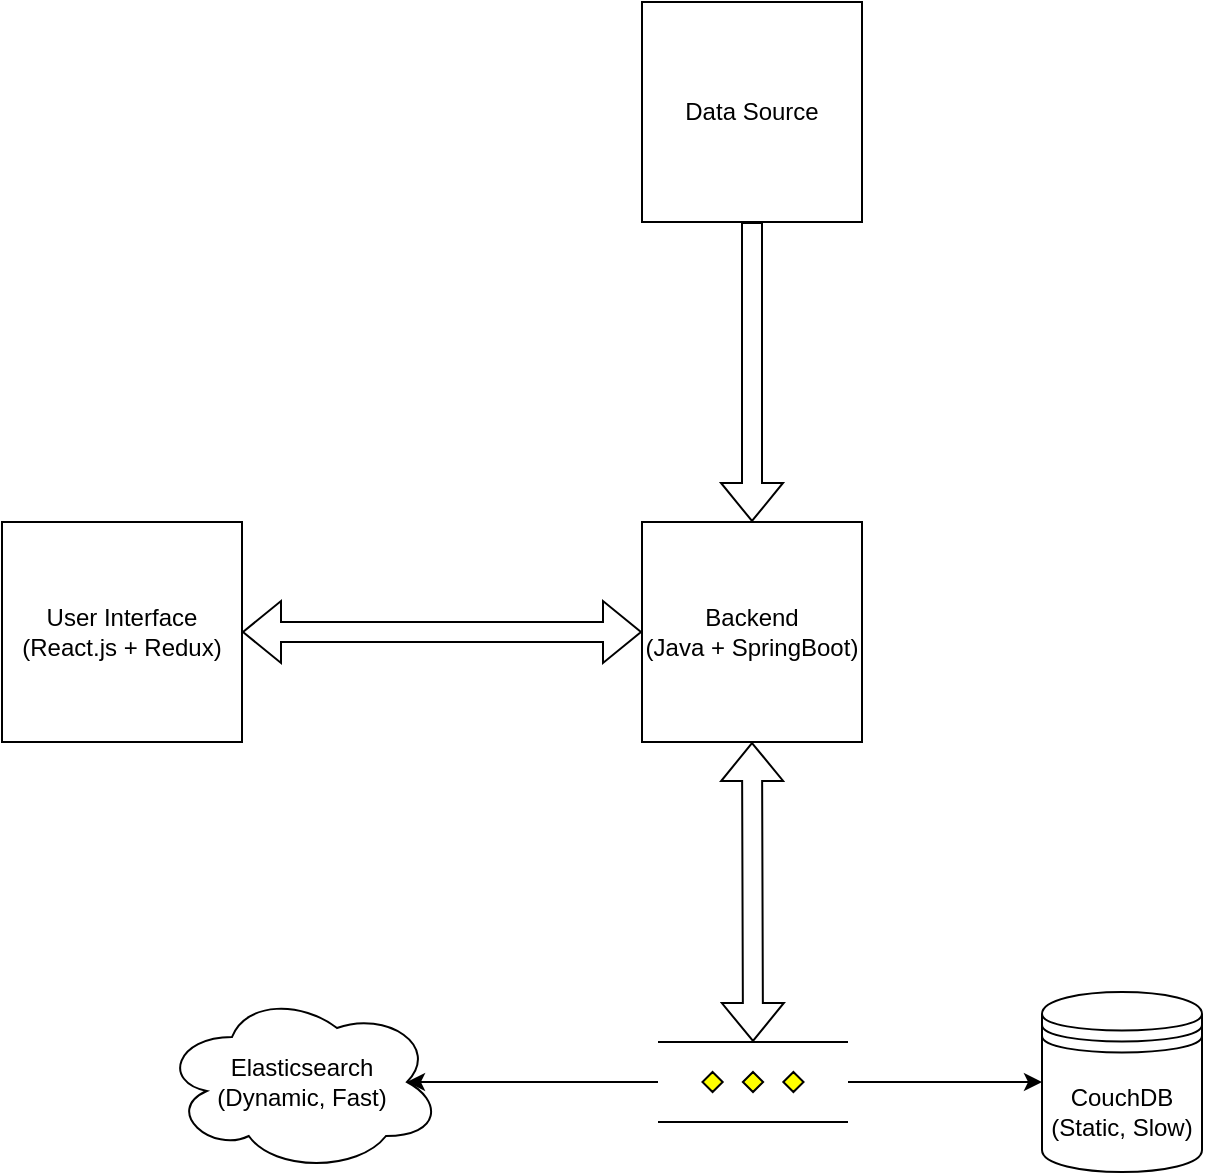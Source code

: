 <mxfile version="18.1.2" type="github">
  <diagram id="C5RBs43oDa-KdzZeNtuy" name="Page-1">
    <mxGraphModel dx="1422" dy="794" grid="0" gridSize="10" guides="1" tooltips="1" connect="1" arrows="1" fold="1" page="1" pageScale="1" pageWidth="827" pageHeight="1169" math="0" shadow="0">
      <root>
        <mxCell id="WIyWlLk6GJQsqaUBKTNV-0" />
        <mxCell id="WIyWlLk6GJQsqaUBKTNV-1" parent="WIyWlLk6GJQsqaUBKTNV-0" />
        <mxCell id="gqHWlStSSSfv893-_D2J-20" value="User Interface&lt;br&gt;(React.js + Redux)" style="rounded=0;whiteSpace=wrap;html=1;" vertex="1" parent="WIyWlLk6GJQsqaUBKTNV-1">
          <mxGeometry x="160" y="730" width="120" height="110" as="geometry" />
        </mxCell>
        <mxCell id="gqHWlStSSSfv893-_D2J-21" value="Backend&lt;br&gt;(Java + SpringBoot)" style="whiteSpace=wrap;html=1;aspect=fixed;" vertex="1" parent="WIyWlLk6GJQsqaUBKTNV-1">
          <mxGeometry x="480" y="730" width="110" height="110" as="geometry" />
        </mxCell>
        <mxCell id="gqHWlStSSSfv893-_D2J-22" value="Data Source" style="rounded=0;whiteSpace=wrap;html=1;" vertex="1" parent="WIyWlLk6GJQsqaUBKTNV-1">
          <mxGeometry x="480" y="470" width="110" height="110" as="geometry" />
        </mxCell>
        <mxCell id="gqHWlStSSSfv893-_D2J-23" value="" style="shape=flexArrow;endArrow=classic;html=1;rounded=0;exitX=0.5;exitY=1;exitDx=0;exitDy=0;entryX=0.5;entryY=0;entryDx=0;entryDy=0;" edge="1" parent="WIyWlLk6GJQsqaUBKTNV-1" source="gqHWlStSSSfv893-_D2J-22" target="gqHWlStSSSfv893-_D2J-21">
          <mxGeometry width="50" height="50" relative="1" as="geometry">
            <mxPoint x="520" y="680" as="sourcePoint" />
            <mxPoint x="570" y="630" as="targetPoint" />
          </mxGeometry>
        </mxCell>
        <mxCell id="gqHWlStSSSfv893-_D2J-24" value="" style="shape=flexArrow;endArrow=classic;startArrow=classic;html=1;rounded=0;entryX=0;entryY=0.5;entryDx=0;entryDy=0;exitX=1;exitY=0.5;exitDx=0;exitDy=0;" edge="1" parent="WIyWlLk6GJQsqaUBKTNV-1" source="gqHWlStSSSfv893-_D2J-20" target="gqHWlStSSSfv893-_D2J-21">
          <mxGeometry width="100" height="100" relative="1" as="geometry">
            <mxPoint x="340" y="830" as="sourcePoint" />
            <mxPoint x="440" y="730" as="targetPoint" />
          </mxGeometry>
        </mxCell>
        <mxCell id="gqHWlStSSSfv893-_D2J-25" value="" style="verticalLabelPosition=bottom;verticalAlign=top;html=1;shape=mxgraph.flowchart.parallel_mode;pointerEvents=1" vertex="1" parent="WIyWlLk6GJQsqaUBKTNV-1">
          <mxGeometry x="488" y="990" width="95" height="40" as="geometry" />
        </mxCell>
        <mxCell id="gqHWlStSSSfv893-_D2J-26" value="Elasticsearch&lt;br&gt;(Dynamic, Fast)" style="ellipse;shape=cloud;whiteSpace=wrap;html=1;" vertex="1" parent="WIyWlLk6GJQsqaUBKTNV-1">
          <mxGeometry x="240" y="965" width="140" height="90" as="geometry" />
        </mxCell>
        <mxCell id="gqHWlStSSSfv893-_D2J-27" value="CouchDB&lt;br&gt;(Static, Slow)" style="shape=datastore;whiteSpace=wrap;html=1;" vertex="1" parent="WIyWlLk6GJQsqaUBKTNV-1">
          <mxGeometry x="680" y="965" width="80" height="90" as="geometry" />
        </mxCell>
        <mxCell id="gqHWlStSSSfv893-_D2J-28" value="" style="endArrow=classic;html=1;rounded=0;entryX=0;entryY=0.5;entryDx=0;entryDy=0;exitX=1;exitY=0.5;exitDx=0;exitDy=0;exitPerimeter=0;" edge="1" parent="WIyWlLk6GJQsqaUBKTNV-1" source="gqHWlStSSSfv893-_D2J-25" target="gqHWlStSSSfv893-_D2J-27">
          <mxGeometry width="50" height="50" relative="1" as="geometry">
            <mxPoint x="600" y="1040" as="sourcePoint" />
            <mxPoint x="650" y="990" as="targetPoint" />
          </mxGeometry>
        </mxCell>
        <mxCell id="gqHWlStSSSfv893-_D2J-29" value="" style="endArrow=classic;html=1;rounded=0;entryX=0.875;entryY=0.5;entryDx=0;entryDy=0;exitX=0;exitY=0.5;exitDx=0;exitDy=0;exitPerimeter=0;entryPerimeter=0;" edge="1" parent="WIyWlLk6GJQsqaUBKTNV-1" source="gqHWlStSSSfv893-_D2J-25" target="gqHWlStSSSfv893-_D2J-26">
          <mxGeometry width="50" height="50" relative="1" as="geometry">
            <mxPoint x="383" y="1020" as="sourcePoint" />
            <mxPoint x="480" y="1020" as="targetPoint" />
          </mxGeometry>
        </mxCell>
        <mxCell id="gqHWlStSSSfv893-_D2J-30" value="" style="shape=flexArrow;endArrow=classic;startArrow=classic;html=1;rounded=0;entryX=0.5;entryY=1;entryDx=0;entryDy=0;exitX=0.5;exitY=0;exitDx=0;exitDy=0;exitPerimeter=0;" edge="1" parent="WIyWlLk6GJQsqaUBKTNV-1" source="gqHWlStSSSfv893-_D2J-25" target="gqHWlStSSSfv893-_D2J-21">
          <mxGeometry width="100" height="100" relative="1" as="geometry">
            <mxPoint x="490" y="960" as="sourcePoint" />
            <mxPoint x="590" y="860" as="targetPoint" />
          </mxGeometry>
        </mxCell>
      </root>
    </mxGraphModel>
  </diagram>
</mxfile>
